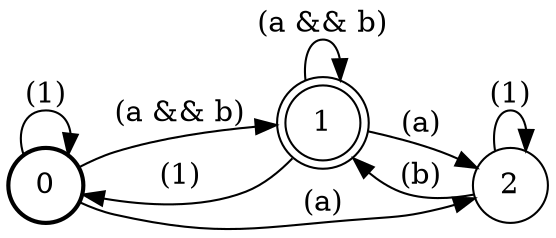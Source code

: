 digraph FST {
rankdir = LR;
size = "8.5,11";
label = "";
center = 1;
orientation = Portrait;
ranksep = "0.4";
nodesep = "0.25";
0 [label = "0", shape = circle, style = bold, fontsize = 14]
	0 -> 1 [label = "(a && b)", fontsize = 14];
	0 -> 0 [label = "(1)", fontsize = 14];
	0 -> 2 [label = "(a)", fontsize = 14];
1 [label = "1", shape = doublecircle, style = solid, fontsize = 14]
	1 -> 0 [label = "(1)", fontsize = 14];
	1 -> 1 [label = "(a && b)", fontsize = 14];
	1 -> 2 [label = "(a)", fontsize = 14];
2 [label = "2", shape = circle, style = solid, fontsize = 14]
	2 -> 1 [label = "(b)", fontsize = 14];
	2 -> 2 [label = "(1)", fontsize = 14];
}

